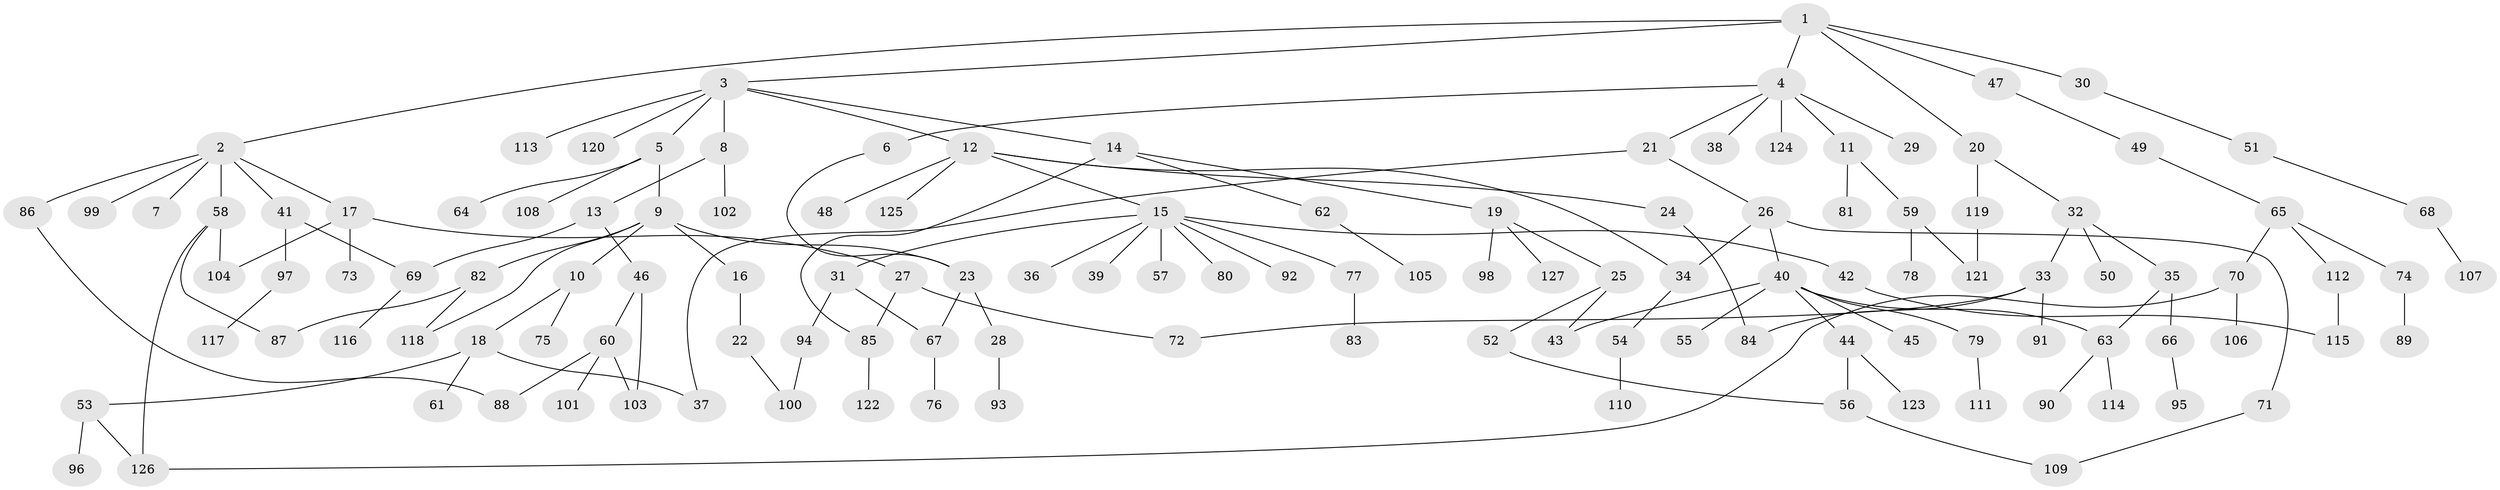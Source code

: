 // coarse degree distribution, {1: 0.4868421052631579, 8: 0.039473684210526314, 2: 0.3157894736842105, 4: 0.02631578947368421, 3: 0.06578947368421052, 9: 0.013157894736842105, 5: 0.039473684210526314, 24: 0.013157894736842105}
// Generated by graph-tools (version 1.1) at 2025/45/03/04/25 21:45:42]
// undirected, 127 vertices, 148 edges
graph export_dot {
graph [start="1"]
  node [color=gray90,style=filled];
  1;
  2;
  3;
  4;
  5;
  6;
  7;
  8;
  9;
  10;
  11;
  12;
  13;
  14;
  15;
  16;
  17;
  18;
  19;
  20;
  21;
  22;
  23;
  24;
  25;
  26;
  27;
  28;
  29;
  30;
  31;
  32;
  33;
  34;
  35;
  36;
  37;
  38;
  39;
  40;
  41;
  42;
  43;
  44;
  45;
  46;
  47;
  48;
  49;
  50;
  51;
  52;
  53;
  54;
  55;
  56;
  57;
  58;
  59;
  60;
  61;
  62;
  63;
  64;
  65;
  66;
  67;
  68;
  69;
  70;
  71;
  72;
  73;
  74;
  75;
  76;
  77;
  78;
  79;
  80;
  81;
  82;
  83;
  84;
  85;
  86;
  87;
  88;
  89;
  90;
  91;
  92;
  93;
  94;
  95;
  96;
  97;
  98;
  99;
  100;
  101;
  102;
  103;
  104;
  105;
  106;
  107;
  108;
  109;
  110;
  111;
  112;
  113;
  114;
  115;
  116;
  117;
  118;
  119;
  120;
  121;
  122;
  123;
  124;
  125;
  126;
  127;
  1 -- 2;
  1 -- 3;
  1 -- 4;
  1 -- 20;
  1 -- 30;
  1 -- 47;
  2 -- 7;
  2 -- 17;
  2 -- 41;
  2 -- 58;
  2 -- 86;
  2 -- 99;
  3 -- 5;
  3 -- 8;
  3 -- 12;
  3 -- 14;
  3 -- 113;
  3 -- 120;
  4 -- 6;
  4 -- 11;
  4 -- 21;
  4 -- 29;
  4 -- 38;
  4 -- 124;
  5 -- 9;
  5 -- 64;
  5 -- 108;
  6 -- 23;
  8 -- 13;
  8 -- 102;
  9 -- 10;
  9 -- 16;
  9 -- 23;
  9 -- 82;
  9 -- 118;
  10 -- 18;
  10 -- 75;
  11 -- 59;
  11 -- 81;
  12 -- 15;
  12 -- 24;
  12 -- 34;
  12 -- 48;
  12 -- 125;
  13 -- 46;
  13 -- 69;
  14 -- 19;
  14 -- 62;
  14 -- 85;
  15 -- 31;
  15 -- 36;
  15 -- 39;
  15 -- 42;
  15 -- 57;
  15 -- 77;
  15 -- 80;
  15 -- 92;
  16 -- 22;
  17 -- 27;
  17 -- 73;
  17 -- 104;
  18 -- 37;
  18 -- 53;
  18 -- 61;
  19 -- 25;
  19 -- 98;
  19 -- 127;
  20 -- 32;
  20 -- 119;
  21 -- 26;
  21 -- 37;
  22 -- 100;
  23 -- 28;
  23 -- 67;
  24 -- 84;
  25 -- 43;
  25 -- 52;
  26 -- 40;
  26 -- 71;
  26 -- 34;
  27 -- 72;
  27 -- 85;
  28 -- 93;
  30 -- 51;
  31 -- 67;
  31 -- 94;
  32 -- 33;
  32 -- 35;
  32 -- 50;
  33 -- 84;
  33 -- 91;
  33 -- 72;
  34 -- 54;
  35 -- 66;
  35 -- 63;
  40 -- 44;
  40 -- 45;
  40 -- 55;
  40 -- 63;
  40 -- 79;
  40 -- 43;
  41 -- 69;
  41 -- 97;
  42 -- 115;
  44 -- 123;
  44 -- 56;
  46 -- 60;
  46 -- 103;
  47 -- 49;
  49 -- 65;
  51 -- 68;
  52 -- 56;
  53 -- 96;
  53 -- 126;
  54 -- 110;
  56 -- 109;
  58 -- 87;
  58 -- 104;
  58 -- 126;
  59 -- 78;
  59 -- 121;
  60 -- 88;
  60 -- 101;
  60 -- 103;
  62 -- 105;
  63 -- 90;
  63 -- 114;
  65 -- 70;
  65 -- 74;
  65 -- 112;
  66 -- 95;
  67 -- 76;
  68 -- 107;
  69 -- 116;
  70 -- 106;
  70 -- 126;
  71 -- 109;
  74 -- 89;
  77 -- 83;
  79 -- 111;
  82 -- 87;
  82 -- 118;
  85 -- 122;
  86 -- 88;
  94 -- 100;
  97 -- 117;
  112 -- 115;
  119 -- 121;
}
